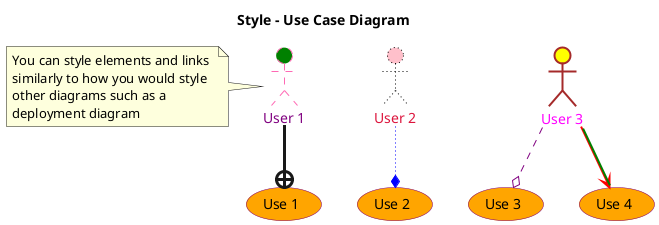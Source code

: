 @startuml Style_in_Use_Case

title Style - Use Case Diagram

actor "User 1" as U1 #green;line:hotpink;line.dashed;text:purple
actor "User 2" as U2 #pink;line:black;line.dotted;text:crimson
actor "User 3" as U3 #yellow;line:brown;line.bold;text:fuchsia

'To style all elements of a certain type the same way, use the format below
skinparam usecase {
  BackgroundColor orange
  BorderColor Purple
}

U1 -[thickness=3]-+ (Use 1) 
U2 -[#blue,dotted]-* (Use 2)
U3 -[#purple,dashed]-o (Use 3) 
U3 -[#red;#green,thickness=2]-> (Use 4) 

note left of U1
  You can style elements and links 
  similarly to how you would style
  other diagrams such as a
  deployment diagram
end note



@enduml
